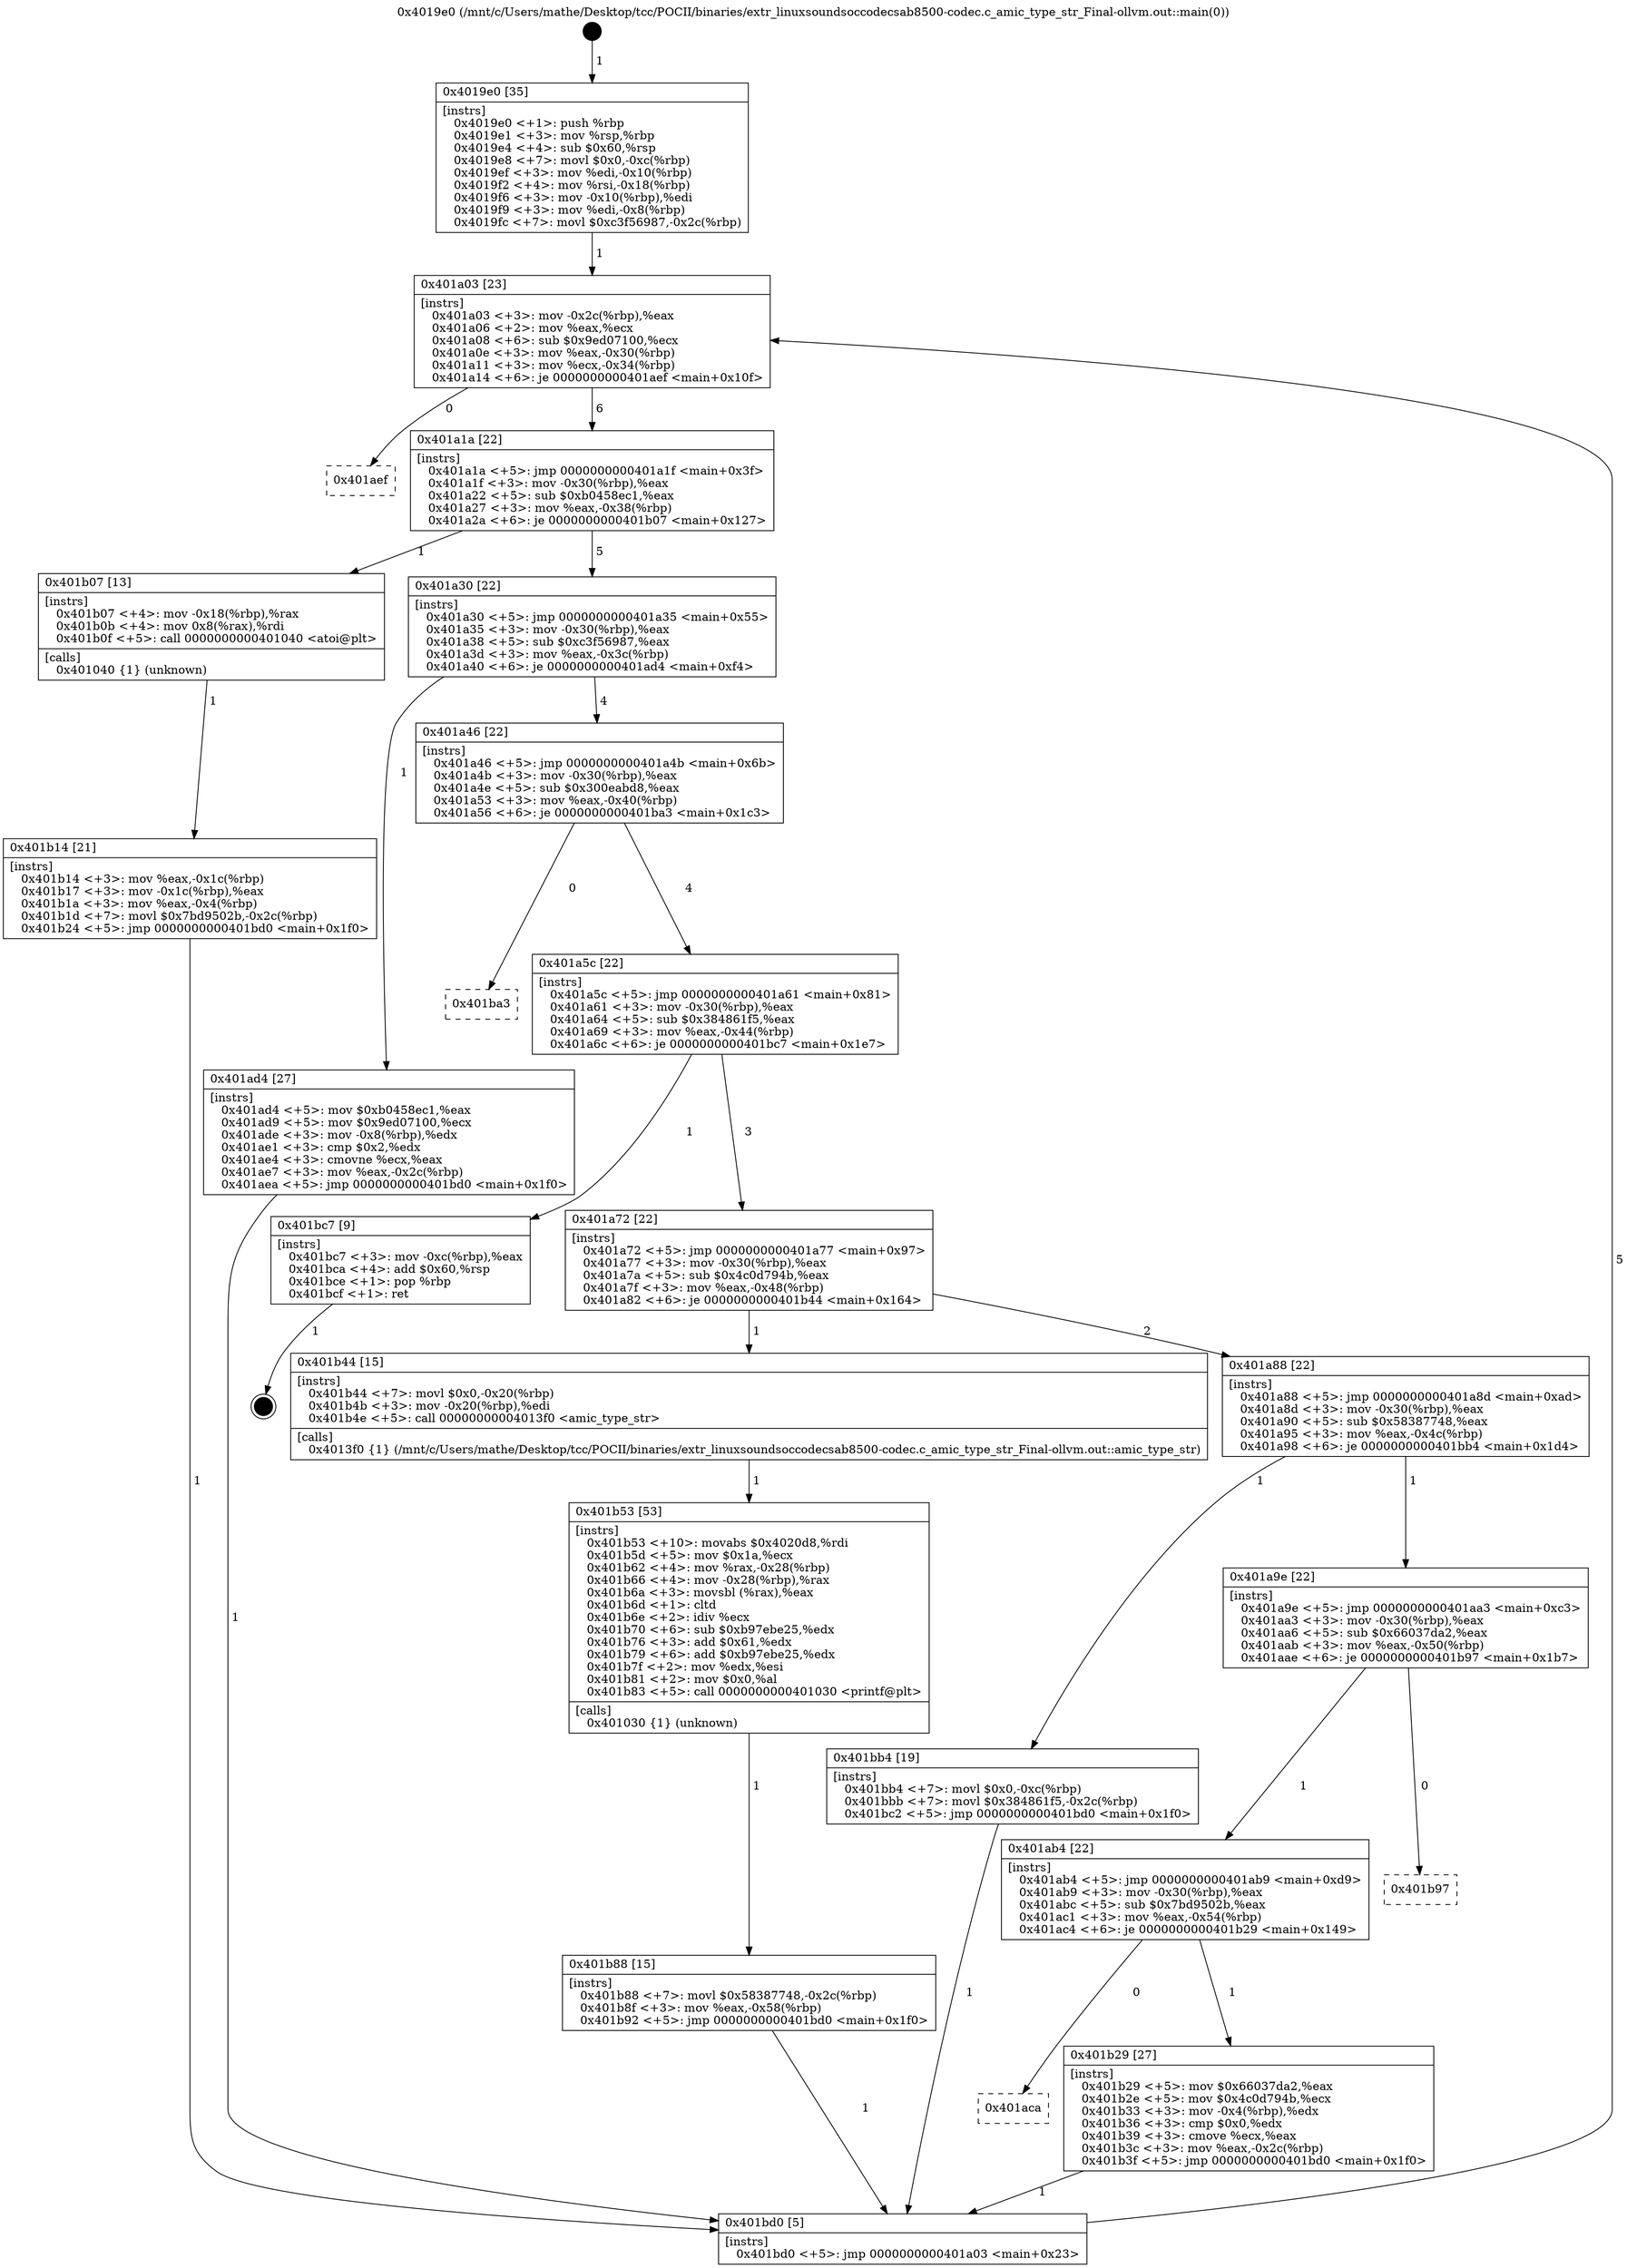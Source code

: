 digraph "0x4019e0" {
  label = "0x4019e0 (/mnt/c/Users/mathe/Desktop/tcc/POCII/binaries/extr_linuxsoundsoccodecsab8500-codec.c_amic_type_str_Final-ollvm.out::main(0))"
  labelloc = "t"
  node[shape=record]

  Entry [label="",width=0.3,height=0.3,shape=circle,fillcolor=black,style=filled]
  "0x401a03" [label="{
     0x401a03 [23]\l
     | [instrs]\l
     &nbsp;&nbsp;0x401a03 \<+3\>: mov -0x2c(%rbp),%eax\l
     &nbsp;&nbsp;0x401a06 \<+2\>: mov %eax,%ecx\l
     &nbsp;&nbsp;0x401a08 \<+6\>: sub $0x9ed07100,%ecx\l
     &nbsp;&nbsp;0x401a0e \<+3\>: mov %eax,-0x30(%rbp)\l
     &nbsp;&nbsp;0x401a11 \<+3\>: mov %ecx,-0x34(%rbp)\l
     &nbsp;&nbsp;0x401a14 \<+6\>: je 0000000000401aef \<main+0x10f\>\l
  }"]
  "0x401aef" [label="{
     0x401aef\l
  }", style=dashed]
  "0x401a1a" [label="{
     0x401a1a [22]\l
     | [instrs]\l
     &nbsp;&nbsp;0x401a1a \<+5\>: jmp 0000000000401a1f \<main+0x3f\>\l
     &nbsp;&nbsp;0x401a1f \<+3\>: mov -0x30(%rbp),%eax\l
     &nbsp;&nbsp;0x401a22 \<+5\>: sub $0xb0458ec1,%eax\l
     &nbsp;&nbsp;0x401a27 \<+3\>: mov %eax,-0x38(%rbp)\l
     &nbsp;&nbsp;0x401a2a \<+6\>: je 0000000000401b07 \<main+0x127\>\l
  }"]
  Exit [label="",width=0.3,height=0.3,shape=circle,fillcolor=black,style=filled,peripheries=2]
  "0x401b07" [label="{
     0x401b07 [13]\l
     | [instrs]\l
     &nbsp;&nbsp;0x401b07 \<+4\>: mov -0x18(%rbp),%rax\l
     &nbsp;&nbsp;0x401b0b \<+4\>: mov 0x8(%rax),%rdi\l
     &nbsp;&nbsp;0x401b0f \<+5\>: call 0000000000401040 \<atoi@plt\>\l
     | [calls]\l
     &nbsp;&nbsp;0x401040 \{1\} (unknown)\l
  }"]
  "0x401a30" [label="{
     0x401a30 [22]\l
     | [instrs]\l
     &nbsp;&nbsp;0x401a30 \<+5\>: jmp 0000000000401a35 \<main+0x55\>\l
     &nbsp;&nbsp;0x401a35 \<+3\>: mov -0x30(%rbp),%eax\l
     &nbsp;&nbsp;0x401a38 \<+5\>: sub $0xc3f56987,%eax\l
     &nbsp;&nbsp;0x401a3d \<+3\>: mov %eax,-0x3c(%rbp)\l
     &nbsp;&nbsp;0x401a40 \<+6\>: je 0000000000401ad4 \<main+0xf4\>\l
  }"]
  "0x401b88" [label="{
     0x401b88 [15]\l
     | [instrs]\l
     &nbsp;&nbsp;0x401b88 \<+7\>: movl $0x58387748,-0x2c(%rbp)\l
     &nbsp;&nbsp;0x401b8f \<+3\>: mov %eax,-0x58(%rbp)\l
     &nbsp;&nbsp;0x401b92 \<+5\>: jmp 0000000000401bd0 \<main+0x1f0\>\l
  }"]
  "0x401ad4" [label="{
     0x401ad4 [27]\l
     | [instrs]\l
     &nbsp;&nbsp;0x401ad4 \<+5\>: mov $0xb0458ec1,%eax\l
     &nbsp;&nbsp;0x401ad9 \<+5\>: mov $0x9ed07100,%ecx\l
     &nbsp;&nbsp;0x401ade \<+3\>: mov -0x8(%rbp),%edx\l
     &nbsp;&nbsp;0x401ae1 \<+3\>: cmp $0x2,%edx\l
     &nbsp;&nbsp;0x401ae4 \<+3\>: cmovne %ecx,%eax\l
     &nbsp;&nbsp;0x401ae7 \<+3\>: mov %eax,-0x2c(%rbp)\l
     &nbsp;&nbsp;0x401aea \<+5\>: jmp 0000000000401bd0 \<main+0x1f0\>\l
  }"]
  "0x401a46" [label="{
     0x401a46 [22]\l
     | [instrs]\l
     &nbsp;&nbsp;0x401a46 \<+5\>: jmp 0000000000401a4b \<main+0x6b\>\l
     &nbsp;&nbsp;0x401a4b \<+3\>: mov -0x30(%rbp),%eax\l
     &nbsp;&nbsp;0x401a4e \<+5\>: sub $0x300eabd8,%eax\l
     &nbsp;&nbsp;0x401a53 \<+3\>: mov %eax,-0x40(%rbp)\l
     &nbsp;&nbsp;0x401a56 \<+6\>: je 0000000000401ba3 \<main+0x1c3\>\l
  }"]
  "0x401bd0" [label="{
     0x401bd0 [5]\l
     | [instrs]\l
     &nbsp;&nbsp;0x401bd0 \<+5\>: jmp 0000000000401a03 \<main+0x23\>\l
  }"]
  "0x4019e0" [label="{
     0x4019e0 [35]\l
     | [instrs]\l
     &nbsp;&nbsp;0x4019e0 \<+1\>: push %rbp\l
     &nbsp;&nbsp;0x4019e1 \<+3\>: mov %rsp,%rbp\l
     &nbsp;&nbsp;0x4019e4 \<+4\>: sub $0x60,%rsp\l
     &nbsp;&nbsp;0x4019e8 \<+7\>: movl $0x0,-0xc(%rbp)\l
     &nbsp;&nbsp;0x4019ef \<+3\>: mov %edi,-0x10(%rbp)\l
     &nbsp;&nbsp;0x4019f2 \<+4\>: mov %rsi,-0x18(%rbp)\l
     &nbsp;&nbsp;0x4019f6 \<+3\>: mov -0x10(%rbp),%edi\l
     &nbsp;&nbsp;0x4019f9 \<+3\>: mov %edi,-0x8(%rbp)\l
     &nbsp;&nbsp;0x4019fc \<+7\>: movl $0xc3f56987,-0x2c(%rbp)\l
  }"]
  "0x401b14" [label="{
     0x401b14 [21]\l
     | [instrs]\l
     &nbsp;&nbsp;0x401b14 \<+3\>: mov %eax,-0x1c(%rbp)\l
     &nbsp;&nbsp;0x401b17 \<+3\>: mov -0x1c(%rbp),%eax\l
     &nbsp;&nbsp;0x401b1a \<+3\>: mov %eax,-0x4(%rbp)\l
     &nbsp;&nbsp;0x401b1d \<+7\>: movl $0x7bd9502b,-0x2c(%rbp)\l
     &nbsp;&nbsp;0x401b24 \<+5\>: jmp 0000000000401bd0 \<main+0x1f0\>\l
  }"]
  "0x401b53" [label="{
     0x401b53 [53]\l
     | [instrs]\l
     &nbsp;&nbsp;0x401b53 \<+10\>: movabs $0x4020d8,%rdi\l
     &nbsp;&nbsp;0x401b5d \<+5\>: mov $0x1a,%ecx\l
     &nbsp;&nbsp;0x401b62 \<+4\>: mov %rax,-0x28(%rbp)\l
     &nbsp;&nbsp;0x401b66 \<+4\>: mov -0x28(%rbp),%rax\l
     &nbsp;&nbsp;0x401b6a \<+3\>: movsbl (%rax),%eax\l
     &nbsp;&nbsp;0x401b6d \<+1\>: cltd\l
     &nbsp;&nbsp;0x401b6e \<+2\>: idiv %ecx\l
     &nbsp;&nbsp;0x401b70 \<+6\>: sub $0xb97ebe25,%edx\l
     &nbsp;&nbsp;0x401b76 \<+3\>: add $0x61,%edx\l
     &nbsp;&nbsp;0x401b79 \<+6\>: add $0xb97ebe25,%edx\l
     &nbsp;&nbsp;0x401b7f \<+2\>: mov %edx,%esi\l
     &nbsp;&nbsp;0x401b81 \<+2\>: mov $0x0,%al\l
     &nbsp;&nbsp;0x401b83 \<+5\>: call 0000000000401030 \<printf@plt\>\l
     | [calls]\l
     &nbsp;&nbsp;0x401030 \{1\} (unknown)\l
  }"]
  "0x401ba3" [label="{
     0x401ba3\l
  }", style=dashed]
  "0x401a5c" [label="{
     0x401a5c [22]\l
     | [instrs]\l
     &nbsp;&nbsp;0x401a5c \<+5\>: jmp 0000000000401a61 \<main+0x81\>\l
     &nbsp;&nbsp;0x401a61 \<+3\>: mov -0x30(%rbp),%eax\l
     &nbsp;&nbsp;0x401a64 \<+5\>: sub $0x384861f5,%eax\l
     &nbsp;&nbsp;0x401a69 \<+3\>: mov %eax,-0x44(%rbp)\l
     &nbsp;&nbsp;0x401a6c \<+6\>: je 0000000000401bc7 \<main+0x1e7\>\l
  }"]
  "0x401aca" [label="{
     0x401aca\l
  }", style=dashed]
  "0x401bc7" [label="{
     0x401bc7 [9]\l
     | [instrs]\l
     &nbsp;&nbsp;0x401bc7 \<+3\>: mov -0xc(%rbp),%eax\l
     &nbsp;&nbsp;0x401bca \<+4\>: add $0x60,%rsp\l
     &nbsp;&nbsp;0x401bce \<+1\>: pop %rbp\l
     &nbsp;&nbsp;0x401bcf \<+1\>: ret\l
  }"]
  "0x401a72" [label="{
     0x401a72 [22]\l
     | [instrs]\l
     &nbsp;&nbsp;0x401a72 \<+5\>: jmp 0000000000401a77 \<main+0x97\>\l
     &nbsp;&nbsp;0x401a77 \<+3\>: mov -0x30(%rbp),%eax\l
     &nbsp;&nbsp;0x401a7a \<+5\>: sub $0x4c0d794b,%eax\l
     &nbsp;&nbsp;0x401a7f \<+3\>: mov %eax,-0x48(%rbp)\l
     &nbsp;&nbsp;0x401a82 \<+6\>: je 0000000000401b44 \<main+0x164\>\l
  }"]
  "0x401b29" [label="{
     0x401b29 [27]\l
     | [instrs]\l
     &nbsp;&nbsp;0x401b29 \<+5\>: mov $0x66037da2,%eax\l
     &nbsp;&nbsp;0x401b2e \<+5\>: mov $0x4c0d794b,%ecx\l
     &nbsp;&nbsp;0x401b33 \<+3\>: mov -0x4(%rbp),%edx\l
     &nbsp;&nbsp;0x401b36 \<+3\>: cmp $0x0,%edx\l
     &nbsp;&nbsp;0x401b39 \<+3\>: cmove %ecx,%eax\l
     &nbsp;&nbsp;0x401b3c \<+3\>: mov %eax,-0x2c(%rbp)\l
     &nbsp;&nbsp;0x401b3f \<+5\>: jmp 0000000000401bd0 \<main+0x1f0\>\l
  }"]
  "0x401b44" [label="{
     0x401b44 [15]\l
     | [instrs]\l
     &nbsp;&nbsp;0x401b44 \<+7\>: movl $0x0,-0x20(%rbp)\l
     &nbsp;&nbsp;0x401b4b \<+3\>: mov -0x20(%rbp),%edi\l
     &nbsp;&nbsp;0x401b4e \<+5\>: call 00000000004013f0 \<amic_type_str\>\l
     | [calls]\l
     &nbsp;&nbsp;0x4013f0 \{1\} (/mnt/c/Users/mathe/Desktop/tcc/POCII/binaries/extr_linuxsoundsoccodecsab8500-codec.c_amic_type_str_Final-ollvm.out::amic_type_str)\l
  }"]
  "0x401a88" [label="{
     0x401a88 [22]\l
     | [instrs]\l
     &nbsp;&nbsp;0x401a88 \<+5\>: jmp 0000000000401a8d \<main+0xad\>\l
     &nbsp;&nbsp;0x401a8d \<+3\>: mov -0x30(%rbp),%eax\l
     &nbsp;&nbsp;0x401a90 \<+5\>: sub $0x58387748,%eax\l
     &nbsp;&nbsp;0x401a95 \<+3\>: mov %eax,-0x4c(%rbp)\l
     &nbsp;&nbsp;0x401a98 \<+6\>: je 0000000000401bb4 \<main+0x1d4\>\l
  }"]
  "0x401ab4" [label="{
     0x401ab4 [22]\l
     | [instrs]\l
     &nbsp;&nbsp;0x401ab4 \<+5\>: jmp 0000000000401ab9 \<main+0xd9\>\l
     &nbsp;&nbsp;0x401ab9 \<+3\>: mov -0x30(%rbp),%eax\l
     &nbsp;&nbsp;0x401abc \<+5\>: sub $0x7bd9502b,%eax\l
     &nbsp;&nbsp;0x401ac1 \<+3\>: mov %eax,-0x54(%rbp)\l
     &nbsp;&nbsp;0x401ac4 \<+6\>: je 0000000000401b29 \<main+0x149\>\l
  }"]
  "0x401bb4" [label="{
     0x401bb4 [19]\l
     | [instrs]\l
     &nbsp;&nbsp;0x401bb4 \<+7\>: movl $0x0,-0xc(%rbp)\l
     &nbsp;&nbsp;0x401bbb \<+7\>: movl $0x384861f5,-0x2c(%rbp)\l
     &nbsp;&nbsp;0x401bc2 \<+5\>: jmp 0000000000401bd0 \<main+0x1f0\>\l
  }"]
  "0x401a9e" [label="{
     0x401a9e [22]\l
     | [instrs]\l
     &nbsp;&nbsp;0x401a9e \<+5\>: jmp 0000000000401aa3 \<main+0xc3\>\l
     &nbsp;&nbsp;0x401aa3 \<+3\>: mov -0x30(%rbp),%eax\l
     &nbsp;&nbsp;0x401aa6 \<+5\>: sub $0x66037da2,%eax\l
     &nbsp;&nbsp;0x401aab \<+3\>: mov %eax,-0x50(%rbp)\l
     &nbsp;&nbsp;0x401aae \<+6\>: je 0000000000401b97 \<main+0x1b7\>\l
  }"]
  "0x401b97" [label="{
     0x401b97\l
  }", style=dashed]
  Entry -> "0x4019e0" [label=" 1"]
  "0x401a03" -> "0x401aef" [label=" 0"]
  "0x401a03" -> "0x401a1a" [label=" 6"]
  "0x401bc7" -> Exit [label=" 1"]
  "0x401a1a" -> "0x401b07" [label=" 1"]
  "0x401a1a" -> "0x401a30" [label=" 5"]
  "0x401bb4" -> "0x401bd0" [label=" 1"]
  "0x401a30" -> "0x401ad4" [label=" 1"]
  "0x401a30" -> "0x401a46" [label=" 4"]
  "0x401ad4" -> "0x401bd0" [label=" 1"]
  "0x4019e0" -> "0x401a03" [label=" 1"]
  "0x401bd0" -> "0x401a03" [label=" 5"]
  "0x401b07" -> "0x401b14" [label=" 1"]
  "0x401b14" -> "0x401bd0" [label=" 1"]
  "0x401b88" -> "0x401bd0" [label=" 1"]
  "0x401a46" -> "0x401ba3" [label=" 0"]
  "0x401a46" -> "0x401a5c" [label=" 4"]
  "0x401b53" -> "0x401b88" [label=" 1"]
  "0x401a5c" -> "0x401bc7" [label=" 1"]
  "0x401a5c" -> "0x401a72" [label=" 3"]
  "0x401b44" -> "0x401b53" [label=" 1"]
  "0x401a72" -> "0x401b44" [label=" 1"]
  "0x401a72" -> "0x401a88" [label=" 2"]
  "0x401b29" -> "0x401bd0" [label=" 1"]
  "0x401a88" -> "0x401bb4" [label=" 1"]
  "0x401a88" -> "0x401a9e" [label=" 1"]
  "0x401ab4" -> "0x401b29" [label=" 1"]
  "0x401a9e" -> "0x401b97" [label=" 0"]
  "0x401a9e" -> "0x401ab4" [label=" 1"]
  "0x401ab4" -> "0x401aca" [label=" 0"]
}
